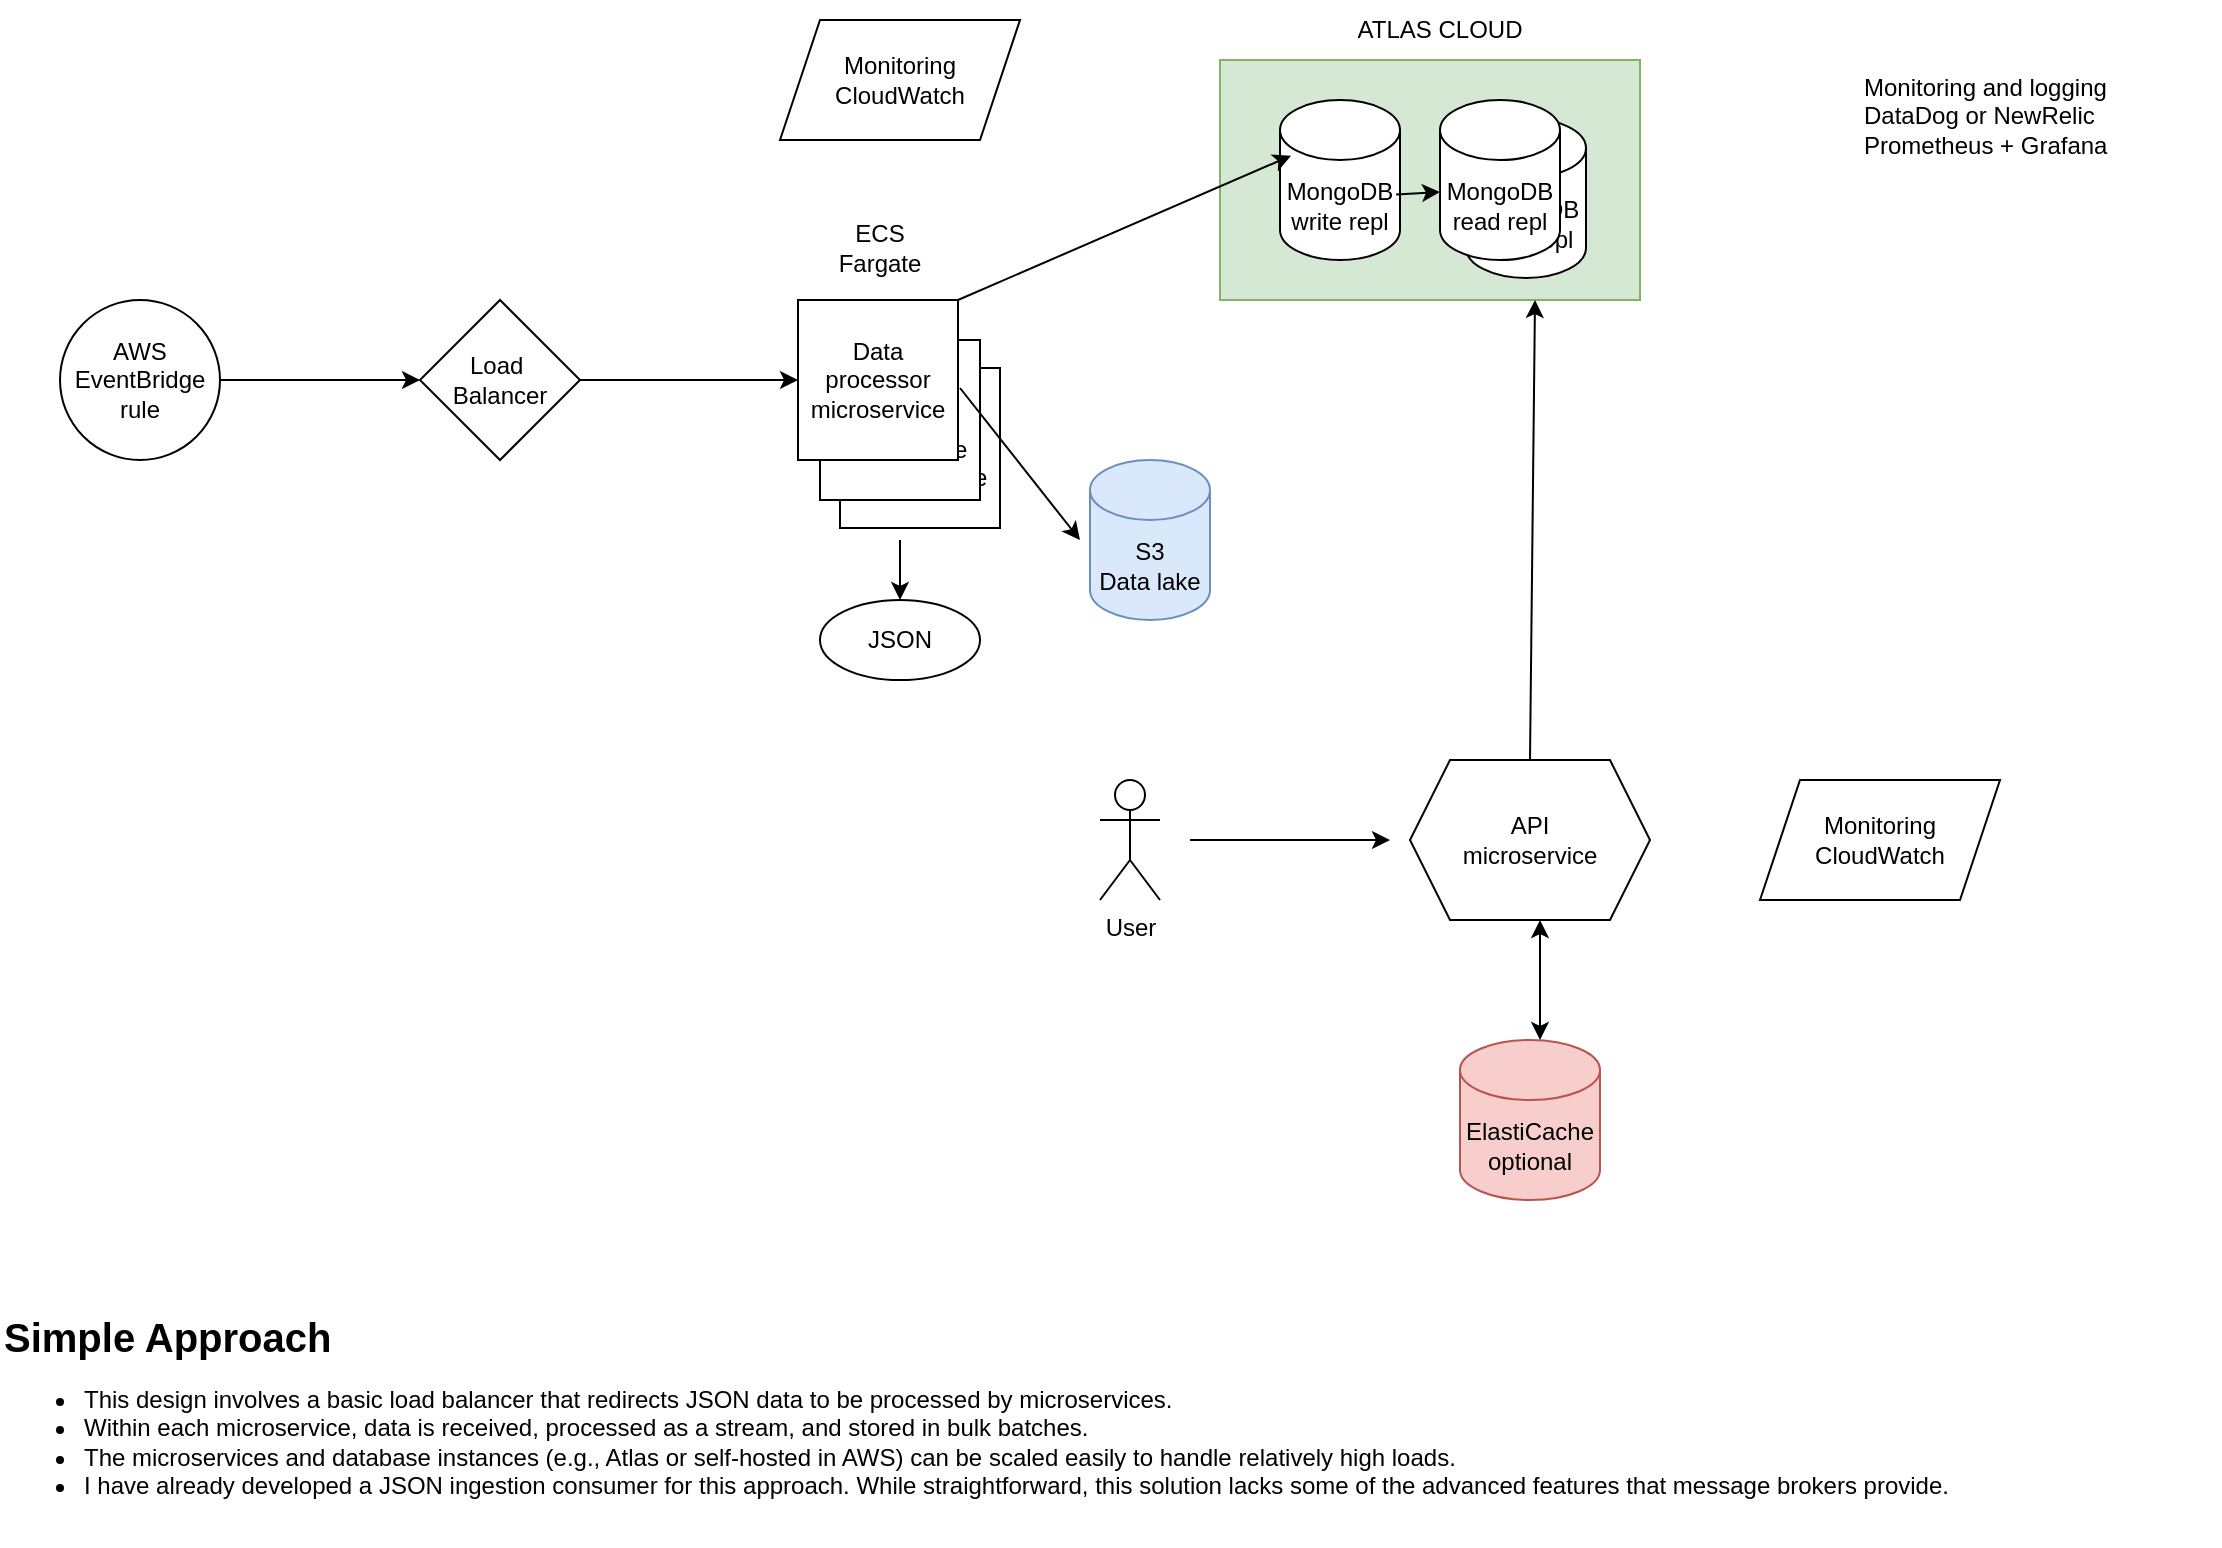 <mxfile version="25.0.3">
  <diagram name="Page-1" id="jlB195uR0Wg73IOmR0U3">
    <mxGraphModel dx="1436" dy="837" grid="1" gridSize="10" guides="1" tooltips="1" connect="1" arrows="1" fold="1" page="1" pageScale="1" pageWidth="1169" pageHeight="827" math="0" shadow="0">
      <root>
        <mxCell id="0" />
        <mxCell id="1" parent="0" />
        <mxCell id="3ExJg2iDRrv_fcJFM0sg-13" value="" style="rounded=0;whiteSpace=wrap;html=1;fillColor=#d5e8d4;strokeColor=#82b366;" vertex="1" parent="1">
          <mxGeometry x="650" y="40" width="210" height="120" as="geometry" />
        </mxCell>
        <mxCell id="3ExJg2iDRrv_fcJFM0sg-10" value="MongoDB&lt;br&gt;read repl" style="shape=cylinder3;whiteSpace=wrap;html=1;boundedLbl=1;backgroundOutline=1;size=15;" vertex="1" parent="1">
          <mxGeometry x="773" y="69" width="60" height="80" as="geometry" />
        </mxCell>
        <mxCell id="3ExJg2iDRrv_fcJFM0sg-6" value="&lt;div&gt;Data processor&lt;/div&gt;&lt;div&gt;microservice&lt;br&gt;&lt;/div&gt;" style="whiteSpace=wrap;html=1;aspect=fixed;" vertex="1" parent="1">
          <mxGeometry x="460" y="194" width="80" height="80" as="geometry" />
        </mxCell>
        <mxCell id="3ExJg2iDRrv_fcJFM0sg-4" value="&lt;div&gt;Data processor&lt;/div&gt;&lt;div&gt;microservice&lt;br&gt;&lt;/div&gt;" style="whiteSpace=wrap;html=1;aspect=fixed;" vertex="1" parent="1">
          <mxGeometry x="450" y="180" width="80" height="80" as="geometry" />
        </mxCell>
        <mxCell id="3ExJg2iDRrv_fcJFM0sg-1" value="AWS&lt;br&gt;&lt;div&gt;EventBridge&lt;/div&gt;&lt;div&gt;rule&lt;/div&gt;" style="ellipse;whiteSpace=wrap;html=1;aspect=fixed;" vertex="1" parent="1">
          <mxGeometry x="70" y="160" width="80" height="80" as="geometry" />
        </mxCell>
        <mxCell id="3ExJg2iDRrv_fcJFM0sg-2" value="&lt;div&gt;Data processor&lt;/div&gt;&lt;div&gt;microservice&lt;br&gt;&lt;/div&gt;" style="whiteSpace=wrap;html=1;aspect=fixed;" vertex="1" parent="1">
          <mxGeometry x="439" y="160" width="80" height="80" as="geometry" />
        </mxCell>
        <mxCell id="3ExJg2iDRrv_fcJFM0sg-3" value="&lt;div&gt;Load&amp;nbsp;&lt;/div&gt;&lt;div&gt;Balancer&lt;/div&gt;" style="rhombus;whiteSpace=wrap;html=1;" vertex="1" parent="1">
          <mxGeometry x="250" y="160" width="80" height="80" as="geometry" />
        </mxCell>
        <mxCell id="3ExJg2iDRrv_fcJFM0sg-8" value="MongoDB&lt;br&gt;write repl" style="shape=cylinder3;whiteSpace=wrap;html=1;boundedLbl=1;backgroundOutline=1;size=15;" vertex="1" parent="1">
          <mxGeometry x="680" y="60" width="60" height="80" as="geometry" />
        </mxCell>
        <mxCell id="3ExJg2iDRrv_fcJFM0sg-9" value="MongoDB&lt;br&gt;read repl" style="shape=cylinder3;whiteSpace=wrap;html=1;boundedLbl=1;backgroundOutline=1;size=15;" vertex="1" parent="1">
          <mxGeometry x="760" y="60" width="60" height="80" as="geometry" />
        </mxCell>
        <mxCell id="3ExJg2iDRrv_fcJFM0sg-14" value="&lt;div align=&quot;center&quot;&gt;ATLAS CLOUD&lt;/div&gt;" style="text;strokeColor=none;fillColor=none;align=center;verticalAlign=middle;spacingLeft=4;spacingRight=4;overflow=hidden;points=[[0,0.5],[1,0.5]];portConstraint=eastwest;rotatable=0;whiteSpace=wrap;html=1;" vertex="1" parent="1">
          <mxGeometry x="700" y="10" width="120" height="30" as="geometry" />
        </mxCell>
        <mxCell id="3ExJg2iDRrv_fcJFM0sg-16" value="" style="endArrow=classic;html=1;rounded=0;entryX=0.092;entryY=0.348;entryDx=0;entryDy=0;entryPerimeter=0;" edge="1" parent="1" target="3ExJg2iDRrv_fcJFM0sg-8">
          <mxGeometry width="50" height="50" relative="1" as="geometry">
            <mxPoint x="519" y="160" as="sourcePoint" />
            <mxPoint x="630" y="110" as="targetPoint" />
          </mxGeometry>
        </mxCell>
        <mxCell id="3ExJg2iDRrv_fcJFM0sg-17" value="" style="endArrow=classic;html=1;rounded=0;exitX=0.968;exitY=0.59;exitDx=0;exitDy=0;exitPerimeter=0;" edge="1" parent="1" source="3ExJg2iDRrv_fcJFM0sg-8">
          <mxGeometry width="50" height="50" relative="1" as="geometry">
            <mxPoint x="730" y="106" as="sourcePoint" />
            <mxPoint x="760" y="106" as="targetPoint" />
          </mxGeometry>
        </mxCell>
        <mxCell id="3ExJg2iDRrv_fcJFM0sg-21" value="" style="endArrow=classic;html=1;rounded=0;exitX=1;exitY=0.5;exitDx=0;exitDy=0;entryX=0;entryY=0.5;entryDx=0;entryDy=0;" edge="1" parent="1" source="3ExJg2iDRrv_fcJFM0sg-1" target="3ExJg2iDRrv_fcJFM0sg-3">
          <mxGeometry width="50" height="50" relative="1" as="geometry">
            <mxPoint x="400" y="210" as="sourcePoint" />
            <mxPoint x="450" y="160" as="targetPoint" />
          </mxGeometry>
        </mxCell>
        <mxCell id="3ExJg2iDRrv_fcJFM0sg-22" value="" style="endArrow=classic;html=1;rounded=0;exitX=1;exitY=0.5;exitDx=0;exitDy=0;entryX=0;entryY=0.5;entryDx=0;entryDy=0;" edge="1" parent="1" source="3ExJg2iDRrv_fcJFM0sg-3" target="3ExJg2iDRrv_fcJFM0sg-2">
          <mxGeometry width="50" height="50" relative="1" as="geometry">
            <mxPoint x="400" y="210" as="sourcePoint" />
            <mxPoint x="450" y="160" as="targetPoint" />
          </mxGeometry>
        </mxCell>
        <mxCell id="3ExJg2iDRrv_fcJFM0sg-23" value="&lt;div&gt;API&lt;/div&gt;&lt;div&gt;microservice&lt;br&gt;&lt;/div&gt;" style="shape=hexagon;perimeter=hexagonPerimeter2;whiteSpace=wrap;html=1;fixedSize=1;" vertex="1" parent="1">
          <mxGeometry x="745" y="390" width="120" height="80" as="geometry" />
        </mxCell>
        <mxCell id="3ExJg2iDRrv_fcJFM0sg-24" value="ECS Fargate" style="text;html=1;align=center;verticalAlign=middle;whiteSpace=wrap;rounded=0;" vertex="1" parent="1">
          <mxGeometry x="450" y="119" width="60" height="30" as="geometry" />
        </mxCell>
        <mxCell id="3ExJg2iDRrv_fcJFM0sg-25" value="JSON" style="ellipse;whiteSpace=wrap;html=1;" vertex="1" parent="1">
          <mxGeometry x="450" y="310" width="80" height="40" as="geometry" />
        </mxCell>
        <mxCell id="3ExJg2iDRrv_fcJFM0sg-26" value="" style="endArrow=classic;html=1;rounded=0;entryX=0.5;entryY=0;entryDx=0;entryDy=0;" edge="1" parent="1" target="3ExJg2iDRrv_fcJFM0sg-25">
          <mxGeometry width="50" height="50" relative="1" as="geometry">
            <mxPoint x="490" y="280" as="sourcePoint" />
            <mxPoint x="490" y="280" as="targetPoint" />
          </mxGeometry>
        </mxCell>
        <mxCell id="3ExJg2iDRrv_fcJFM0sg-27" value="Monitoring&lt;br&gt;CloudWatch " style="shape=parallelogram;perimeter=parallelogramPerimeter;whiteSpace=wrap;html=1;fixedSize=1;" vertex="1" parent="1">
          <mxGeometry x="430" y="20" width="120" height="60" as="geometry" />
        </mxCell>
        <mxCell id="3ExJg2iDRrv_fcJFM0sg-31" value="User" style="shape=umlActor;verticalLabelPosition=bottom;verticalAlign=top;html=1;outlineConnect=0;" vertex="1" parent="1">
          <mxGeometry x="590" y="400" width="30" height="60" as="geometry" />
        </mxCell>
        <mxCell id="3ExJg2iDRrv_fcJFM0sg-32" value="" style="endArrow=classic;html=1;rounded=0;" edge="1" parent="1">
          <mxGeometry width="50" height="50" relative="1" as="geometry">
            <mxPoint x="635" y="430" as="sourcePoint" />
            <mxPoint x="735" y="430" as="targetPoint" />
          </mxGeometry>
        </mxCell>
        <mxCell id="3ExJg2iDRrv_fcJFM0sg-34" value="ElastiCache&lt;br&gt;optional" style="shape=cylinder3;whiteSpace=wrap;html=1;boundedLbl=1;backgroundOutline=1;size=15;fillColor=#f8cecc;strokeColor=#b85450;" vertex="1" parent="1">
          <mxGeometry x="770" y="530" width="70" height="80" as="geometry" />
        </mxCell>
        <mxCell id="3ExJg2iDRrv_fcJFM0sg-35" value="" style="endArrow=classic;startArrow=classic;html=1;rounded=0;" edge="1" parent="1">
          <mxGeometry width="50" height="50" relative="1" as="geometry">
            <mxPoint x="810" y="470" as="sourcePoint" />
            <mxPoint x="810" y="530" as="targetPoint" />
          </mxGeometry>
        </mxCell>
        <mxCell id="3ExJg2iDRrv_fcJFM0sg-36" value="" style="endArrow=classic;html=1;rounded=0;entryX=0.75;entryY=1;entryDx=0;entryDy=0;exitX=0.5;exitY=0;exitDx=0;exitDy=0;" edge="1" parent="1" source="3ExJg2iDRrv_fcJFM0sg-23" target="3ExJg2iDRrv_fcJFM0sg-13">
          <mxGeometry width="50" height="50" relative="1" as="geometry">
            <mxPoint x="650" y="420" as="sourcePoint" />
            <mxPoint x="700" y="370" as="targetPoint" />
          </mxGeometry>
        </mxCell>
        <mxCell id="3ExJg2iDRrv_fcJFM0sg-37" value="Monitoring&lt;br&gt;CloudWatch " style="shape=parallelogram;perimeter=parallelogramPerimeter;whiteSpace=wrap;html=1;fixedSize=1;" vertex="1" parent="1">
          <mxGeometry x="920" y="400" width="120" height="60" as="geometry" />
        </mxCell>
        <mxCell id="3ExJg2iDRrv_fcJFM0sg-38" value="Monitoring and logging&lt;br&gt;DataDog or NewRelic &lt;br&gt;Prometheus + Grafana" style="text;html=1;whiteSpace=wrap;overflow=hidden;rounded=0;" vertex="1" parent="1">
          <mxGeometry x="970" y="40" width="180" height="120" as="geometry" />
        </mxCell>
        <mxCell id="3ExJg2iDRrv_fcJFM0sg-39" value="&lt;strong&gt;&lt;font style=&quot;font-size: 20px;&quot;&gt;Simple Approach&lt;/font&gt;&lt;/strong&gt;&lt;ul&gt;&lt;li&gt;This design involves a basic load balancer that redirects JSON data to be processed by microservices.&lt;/li&gt;&lt;li&gt;Within each microservice, data is received, processed as a stream, and stored in bulk batches.&lt;/li&gt;&lt;li&gt;The microservices and database instances (e.g., Atlas or self-hosted in AWS) can be scaled easily to handle relatively high loads.&lt;/li&gt;&lt;li&gt;I have already developed a JSON ingestion consumer for this approach. While straightforward, this solution lacks some of the advanced features that message brokers provide.&lt;/li&gt;&lt;/ul&gt;" style="text;html=1;whiteSpace=wrap;overflow=hidden;rounded=0;" vertex="1" parent="1">
          <mxGeometry x="40" y="660" width="1050" height="120" as="geometry" />
        </mxCell>
        <mxCell id="3ExJg2iDRrv_fcJFM0sg-40" value="S3 &lt;br&gt;Data lake" style="shape=cylinder3;whiteSpace=wrap;html=1;boundedLbl=1;backgroundOutline=1;size=15;fillColor=#dae8fc;strokeColor=#6c8ebf;" vertex="1" parent="1">
          <mxGeometry x="585" y="240" width="60" height="80" as="geometry" />
        </mxCell>
        <mxCell id="3ExJg2iDRrv_fcJFM0sg-41" value="" style="endArrow=classic;html=1;rounded=0;" edge="1" parent="1">
          <mxGeometry width="50" height="50" relative="1" as="geometry">
            <mxPoint x="520" y="204" as="sourcePoint" />
            <mxPoint x="580" y="280" as="targetPoint" />
          </mxGeometry>
        </mxCell>
      </root>
    </mxGraphModel>
  </diagram>
</mxfile>

